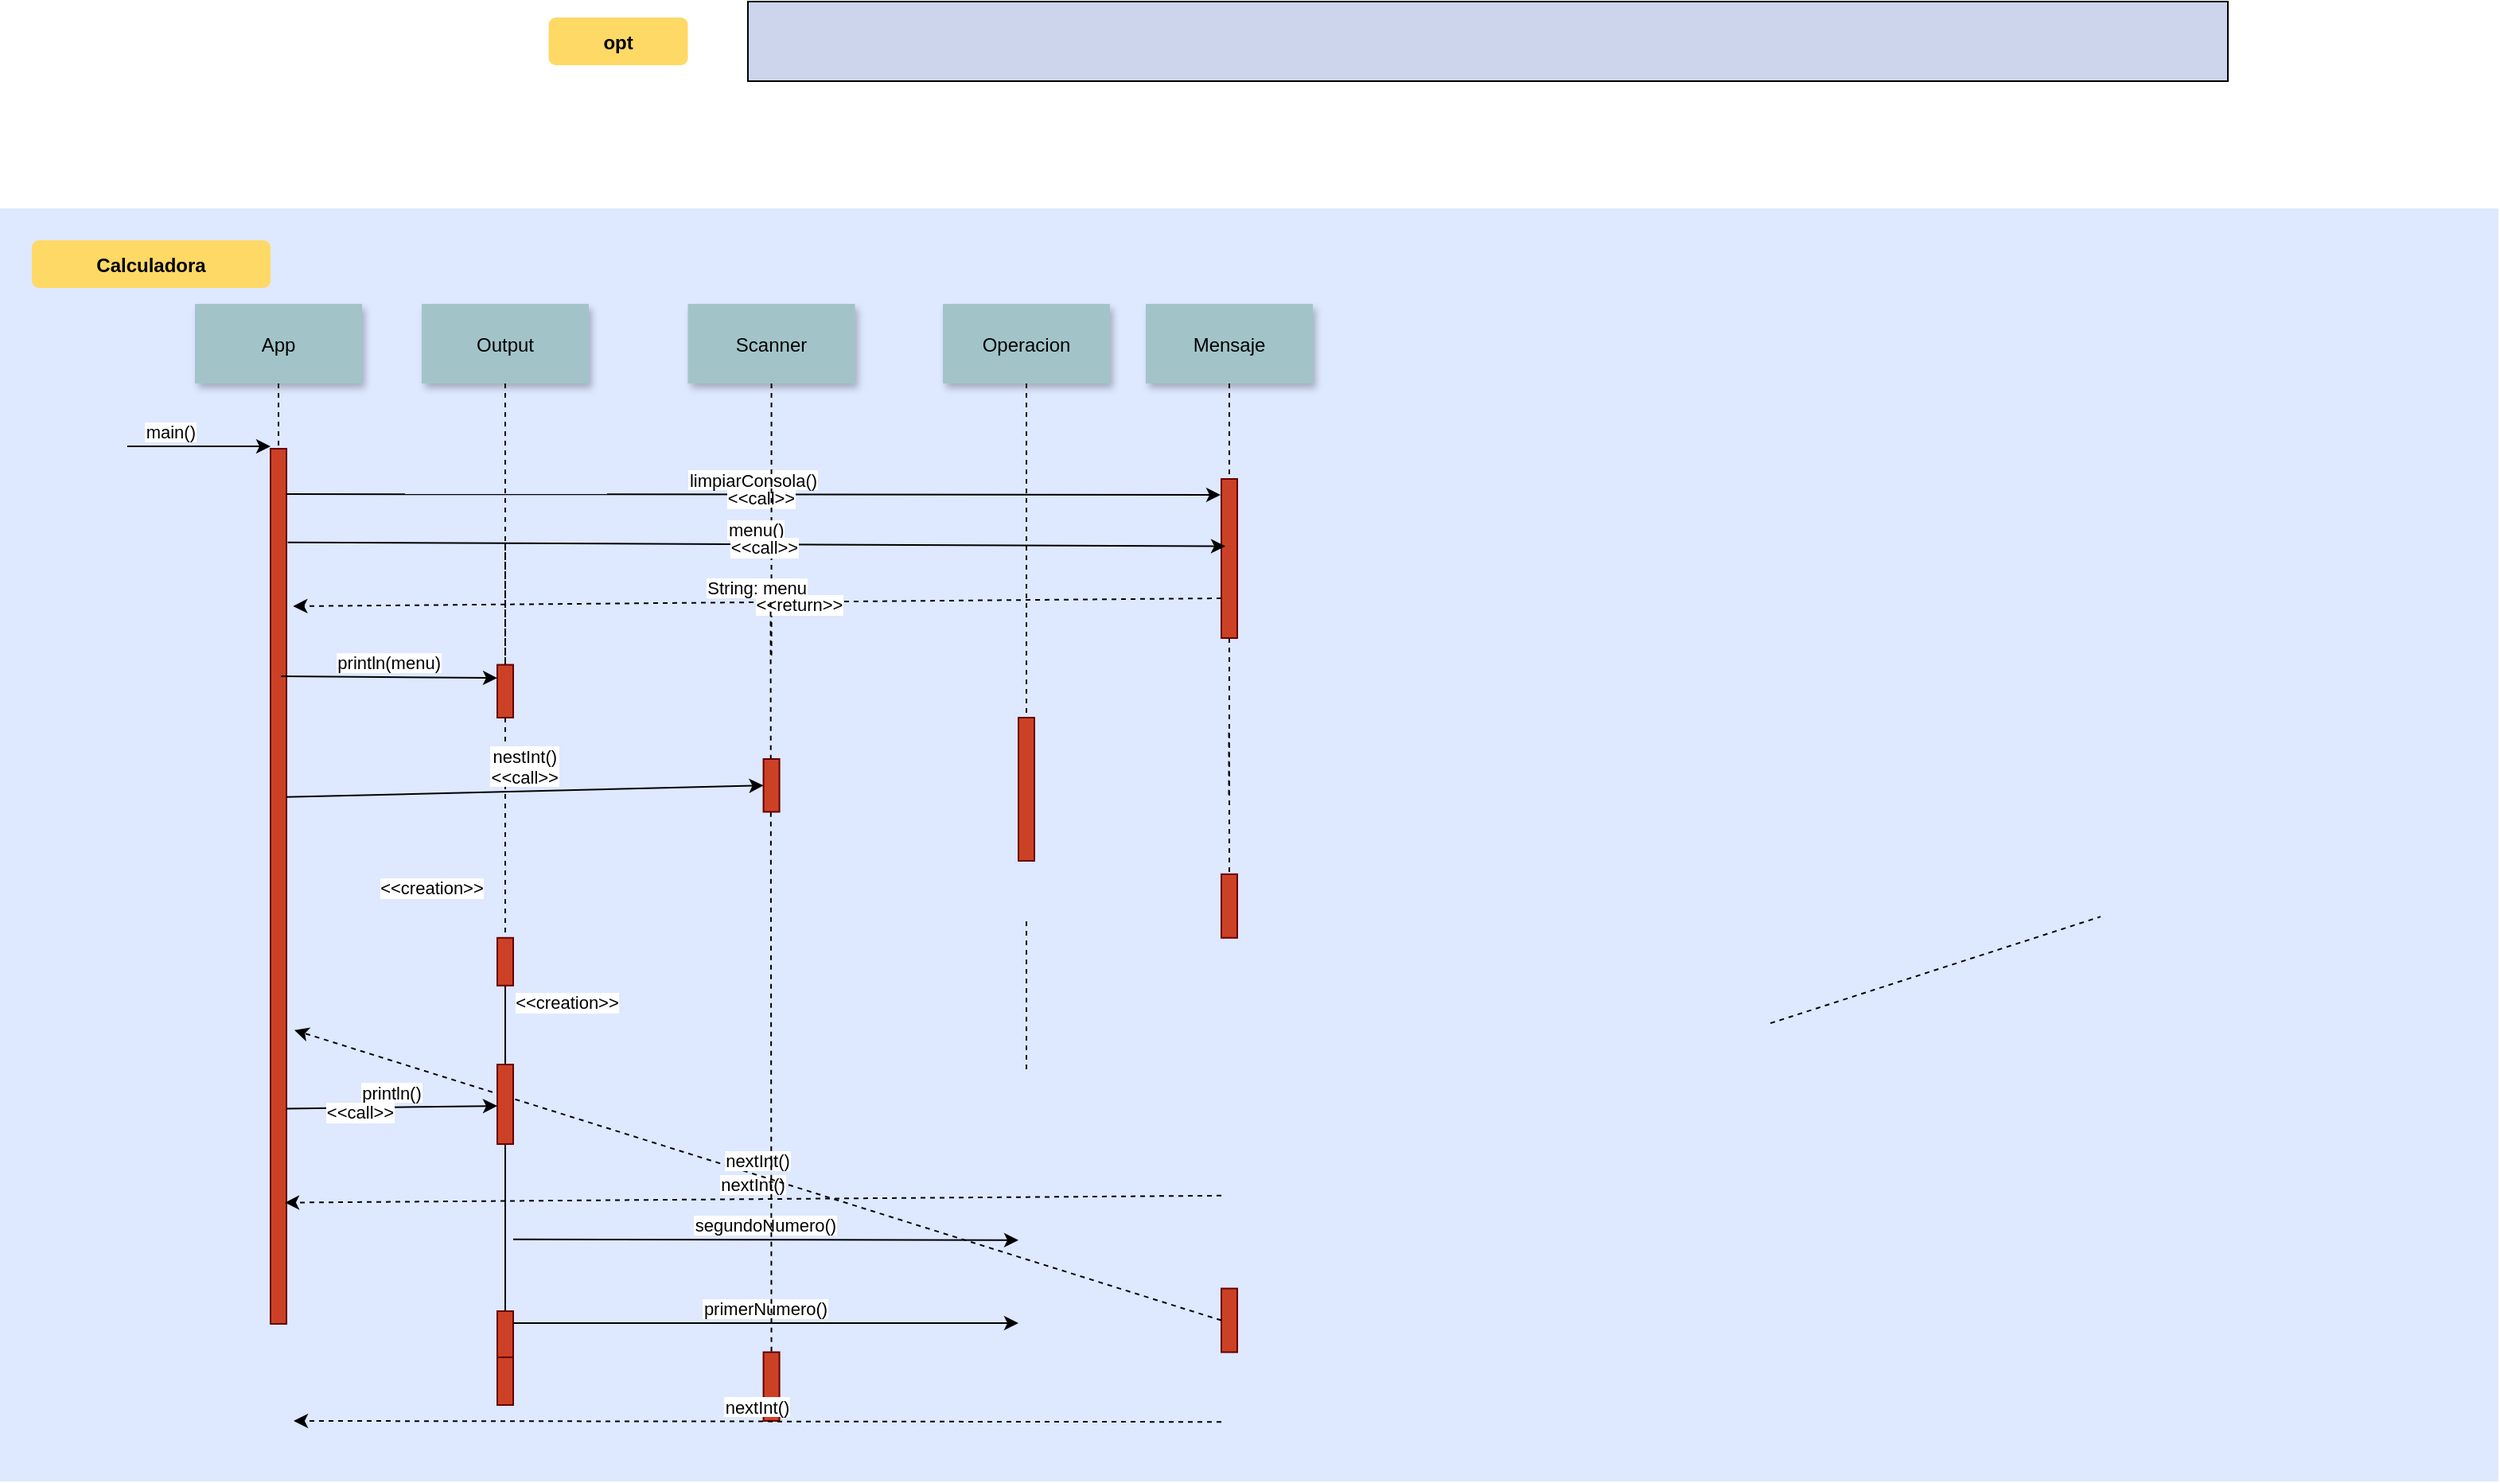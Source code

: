 <mxfile version="26.0.13">
  <diagram name="Page-1" id="9361dd3d-8414-5efd-6122-117bd74ce7a7">
    <mxGraphModel dx="1314" dy="1104" grid="1" gridSize="10" guides="1" tooltips="1" connect="1" arrows="1" fold="1" page="0" pageScale="1.5" pageWidth="826" pageHeight="1169" background="none" math="0" shadow="0">
      <root>
        <mxCell id="0" />
        <mxCell id="1" parent="0" />
        <mxCell id="69" value="" style="fillColor=#DEE8FF;strokeColor=none" parent="1" vertex="1">
          <mxGeometry x="30" width="1570" height="800" as="geometry" />
        </mxCell>
        <mxCell id="2" value="" style="fillColor=#CC4125;strokeColor=#660000" parent="1" vertex="1">
          <mxGeometry x="200" y="151" width="10" height="550" as="geometry" />
        </mxCell>
        <mxCell id="3" value="main()" style="edgeStyle=none;verticalLabelPosition=top;verticalAlign=bottom;labelPosition=left;align=right" parent="1" edge="1">
          <mxGeometry x="110" y="49.5" width="100" height="100" as="geometry">
            <mxPoint x="110" y="149.5" as="sourcePoint" />
            <mxPoint x="200" y="149.5" as="targetPoint" />
          </mxGeometry>
        </mxCell>
        <mxCell id="4" value="App" style="shadow=1;fillColor=#A2C4C9;strokeColor=none" parent="1" vertex="1">
          <mxGeometry x="152.5" y="60" width="105" height="50" as="geometry" />
        </mxCell>
        <mxCell id="7" value="Output" style="shadow=1;fillColor=#A2C4C9;strokeColor=none" parent="1" vertex="1">
          <mxGeometry x="295" y="60" width="105" height="50" as="geometry" />
        </mxCell>
        <mxCell id="8" value="" style="edgeStyle=none;endArrow=none;dashed=1;entryX=0.5;entryY=0;entryDx=0;entryDy=0;" parent="1" source="7" target="nOQOdpk6O1ULobtWmWV5-85" edge="1">
          <mxGeometry x="272.335" y="165" width="100" height="100" as="geometry">
            <mxPoint x="347.259" y="110" as="sourcePoint" />
            <mxPoint x="347.5" y="180" as="targetPoint" />
          </mxGeometry>
        </mxCell>
        <mxCell id="9" value="limpiarConsola()" style="edgeStyle=none;verticalLabelPosition=top;verticalAlign=bottom;" parent="1" edge="1">
          <mxGeometry width="100" height="100" as="geometry">
            <mxPoint x="210" y="179.5" as="sourcePoint" />
            <mxPoint x="797" y="180" as="targetPoint" />
            <mxPoint as="offset" />
          </mxGeometry>
        </mxCell>
        <mxCell id="nOQOdpk6O1ULobtWmWV5-76" value="&amp;lt;&amp;lt;call&amp;gt;&amp;gt;" style="edgeLabel;html=1;align=center;verticalAlign=middle;resizable=0;points=[];" vertex="1" connectable="0" parent="9">
          <mxGeometry relative="1" as="geometry">
            <mxPoint x="4" y="2" as="offset" />
          </mxGeometry>
        </mxCell>
        <mxCell id="15" value="Scanner" style="shadow=1;fillColor=#A2C4C9;strokeColor=none" parent="1" vertex="1">
          <mxGeometry x="462.284" y="60.0" width="105" height="50" as="geometry" />
        </mxCell>
        <mxCell id="21" value="" style="fillColor=#CC4125;strokeColor=#660000" parent="1" vertex="1">
          <mxGeometry x="670" y="320" width="10" height="90" as="geometry" />
        </mxCell>
        <mxCell id="22" value="Operacion" style="shadow=1;fillColor=#A2C4C9;strokeColor=none" parent="1" vertex="1">
          <mxGeometry x="622.5" y="60" width="105" height="50" as="geometry" />
        </mxCell>
        <mxCell id="23" value="" style="edgeStyle=none;endArrow=none;dashed=1;fontStyle=1" parent="1" source="22" target="21" edge="1">
          <mxGeometry x="614.488" y="175.0" width="100" height="100" as="geometry">
            <mxPoint x="674.653" y="110" as="sourcePoint" />
            <mxPoint x="674.653" y="260" as="targetPoint" />
          </mxGeometry>
        </mxCell>
        <mxCell id="24" value="Mensaje" style="shadow=1;fillColor=#A2C4C9;strokeColor=none" parent="1" vertex="1">
          <mxGeometry x="750" y="60" width="105" height="50" as="geometry" />
        </mxCell>
        <mxCell id="25" value="" style="edgeStyle=none;endArrow=none;dashed=1" parent="1" source="nOQOdpk6O1ULobtWmWV5-83" target="26" edge="1">
          <mxGeometry x="727.335" y="165" width="100" height="100" as="geometry">
            <mxPoint x="802.259" y="110" as="sourcePoint" />
            <mxPoint x="802.576" y="165" as="targetPoint" />
          </mxGeometry>
        </mxCell>
        <mxCell id="26" value="" style="fillColor=#CC4125;strokeColor=#660000" parent="1" vertex="1">
          <mxGeometry x="797.5" y="418.394" width="10" height="40" as="geometry" />
        </mxCell>
        <mxCell id="33" value="" style="edgeStyle=elbowEdgeStyle;elbow=horizontal;endArrow=none;dashed=1" parent="1" source="4" target="2" edge="1">
          <mxGeometry x="230.0" y="310" width="100" height="100" as="geometry">
            <mxPoint x="230.0" y="410" as="sourcePoint" />
            <mxPoint x="330" y="310" as="targetPoint" />
          </mxGeometry>
        </mxCell>
        <mxCell id="38" value="" style="edgeStyle=elbowEdgeStyle;elbow=horizontal;endArrow=none;dashed=1" parent="1" edge="1">
          <mxGeometry x="932.259" y="240" width="100" height="100" as="geometry">
            <mxPoint x="802.259" y="329.394" as="sourcePoint" />
            <mxPoint x="802.259" y="370" as="targetPoint" />
            <Array as="points">
              <mxPoint x="802.259" y="350" />
            </Array>
          </mxGeometry>
        </mxCell>
        <mxCell id="52" value="" style="edgeStyle=none;endArrow=none;dashed=1" parent="1" source="nOQOdpk6O1ULobtWmWV5-73" edge="1">
          <mxGeometry x="376.571" y="339.697" width="100" height="100" as="geometry">
            <mxPoint x="451.736" y="284.697" as="sourcePoint" />
            <mxPoint x="347.5" y="464.167" as="targetPoint" />
          </mxGeometry>
        </mxCell>
        <mxCell id="56" value="" style="edgeStyle=none;endArrow=none;dashed=1" parent="1" edge="1">
          <mxGeometry x="1204.071" y="380.087" width="100" height="100" as="geometry">
            <mxPoint x="1142.5" y="512.083" as="sourcePoint" />
            <mxPoint x="1350" y="445.087" as="targetPoint" />
          </mxGeometry>
        </mxCell>
        <mxCell id="71" value="Calculadora" style="rounded=1;fontStyle=1;fillColor=#FFD966;strokeColor=none" parent="1" vertex="1">
          <mxGeometry x="50" y="20" width="150" height="30" as="geometry" />
        </mxCell>
        <mxCell id="48SaaVwv8HlT3uRONbZA-89" value="" style="edgeStyle=none;endArrow=none;dashed=1;fontStyle=1;exitX=0.5;exitY=1;exitDx=0;exitDy=0;entryX=0.5;entryY=0.043;entryDx=0;entryDy=0;entryPerimeter=0;" parent="1" source="15" edge="1">
          <mxGeometry x="614.488" y="175.0" width="100" height="100" as="geometry">
            <mxPoint x="514.28" y="130" as="sourcePoint" />
            <mxPoint x="514.78" y="280.86" as="targetPoint" />
          </mxGeometry>
        </mxCell>
        <mxCell id="48SaaVwv8HlT3uRONbZA-100" value="String: menu" style="edgeStyle=none;verticalLabelPosition=top;verticalAlign=bottom;exitX=0;exitY=0.75;exitDx=0;exitDy=0;movable=0;resizable=1;rotatable=1;deletable=1;editable=1;locked=0;connectable=1;dashed=1;entryX=1.417;entryY=0.18;entryDx=0;entryDy=0;entryPerimeter=0;" parent="1" source="nOQOdpk6O1ULobtWmWV5-83" target="2" edge="1">
          <mxGeometry width="100" height="100" as="geometry">
            <mxPoint x="240" y="250" as="sourcePoint" />
            <mxPoint x="556.5" y="252.45" as="targetPoint" />
            <mxPoint as="offset" />
          </mxGeometry>
        </mxCell>
        <mxCell id="nOQOdpk6O1ULobtWmWV5-78" value="&amp;lt;&amp;lt;return&amp;gt;&amp;gt;" style="edgeLabel;html=1;align=center;verticalAlign=middle;resizable=0;points=[];" vertex="1" connectable="0" parent="48SaaVwv8HlT3uRONbZA-100">
          <mxGeometry relative="1" as="geometry">
            <mxPoint x="26" y="1" as="offset" />
          </mxGeometry>
        </mxCell>
        <mxCell id="48SaaVwv8HlT3uRONbZA-101" value="" style="fillColor=#CCD5EB" parent="1" vertex="1">
          <mxGeometry x="500" y="-130" width="930" height="50" as="geometry" />
        </mxCell>
        <mxCell id="48SaaVwv8HlT3uRONbZA-102" value="opt" style="rounded=1;fontStyle=1;fillColor=#FFD966;strokeColor=none" parent="1" vertex="1">
          <mxGeometry x="374.78" y="-120" width="87.5" height="30" as="geometry" />
        </mxCell>
        <mxCell id="48SaaVwv8HlT3uRONbZA-105" value="" style="edgeStyle=none;endArrow=none;dashed=1" parent="1" source="nOQOdpk6O1ULobtWmWV5-92" target="48SaaVwv8HlT3uRONbZA-104" edge="1">
          <mxGeometry x="376.571" y="339.697" width="100" height="100" as="geometry">
            <mxPoint x="347.5" y="210" as="sourcePoint" />
            <mxPoint x="347" y="464" as="targetPoint" />
          </mxGeometry>
        </mxCell>
        <mxCell id="48SaaVwv8HlT3uRONbZA-104" value="" style="fillColor=#CC4125;strokeColor=#660000" parent="1" vertex="1">
          <mxGeometry x="342.5" y="693" width="10" height="30" as="geometry" />
        </mxCell>
        <mxCell id="48SaaVwv8HlT3uRONbZA-126" value="primerNumero()" style="edgeStyle=none;verticalLabelPosition=top;verticalAlign=bottom;exitX=1;exitY=0.25;exitDx=0;exitDy=0;movable=1;resizable=1;rotatable=1;deletable=1;editable=1;locked=0;connectable=1;entryX=0;entryY=0.75;entryDx=0;entryDy=0;" parent="1" source="48SaaVwv8HlT3uRONbZA-104" edge="1">
          <mxGeometry width="100" height="100" as="geometry">
            <mxPoint x="567.28" y="680" as="sourcePoint" />
            <mxPoint x="670" y="700.5" as="targetPoint" />
            <mxPoint as="offset" />
          </mxGeometry>
        </mxCell>
        <mxCell id="48SaaVwv8HlT3uRONbZA-127" value="nextInt()" style="edgeStyle=none;verticalLabelPosition=top;verticalAlign=bottom;entryX=0.9;entryY=0.296;entryDx=0;entryDy=0;entryPerimeter=0;exitX=0;exitY=0.5;exitDx=0;exitDy=0;dashed=1;" parent="1" edge="1">
          <mxGeometry width="100" height="100" as="geometry">
            <mxPoint x="797.5" y="620.394" as="sourcePoint" />
            <mxPoint x="209" y="624.8" as="targetPoint" />
            <mxPoint as="offset" />
          </mxGeometry>
        </mxCell>
        <mxCell id="48SaaVwv8HlT3uRONbZA-128" value="" style="fillColor=#CC4125;strokeColor=#660000" parent="1" vertex="1">
          <mxGeometry x="797.5" y="678.784" width="10" height="40" as="geometry" />
        </mxCell>
        <mxCell id="48SaaVwv8HlT3uRONbZA-129" value="" style="fillColor=#CC4125;strokeColor=#660000" parent="1" vertex="1">
          <mxGeometry x="342.5" y="458.39" width="10" height="30" as="geometry" />
        </mxCell>
        <mxCell id="48SaaVwv8HlT3uRONbZA-130" value="segundoNumero()" style="edgeStyle=none;verticalLabelPosition=top;verticalAlign=bottom;exitX=1;exitY=0.25;exitDx=0;exitDy=0;movable=1;resizable=1;rotatable=1;deletable=1;editable=1;locked=0;connectable=1;entryX=0;entryY=0.75;entryDx=0;entryDy=0;" parent="1" edge="1">
          <mxGeometry width="100" height="100" as="geometry">
            <mxPoint x="352.5" y="647.89" as="sourcePoint" />
            <mxPoint x="670" y="648.39" as="targetPoint" />
            <mxPoint as="offset" />
          </mxGeometry>
        </mxCell>
        <mxCell id="48SaaVwv8HlT3uRONbZA-131" value="nextInt()" style="edgeStyle=none;verticalLabelPosition=top;verticalAlign=bottom;entryX=1.482;entryY=0.929;entryDx=0;entryDy=0;entryPerimeter=0;exitX=0;exitY=0.5;exitDx=0;exitDy=0;dashed=1;" parent="1" source="48SaaVwv8HlT3uRONbZA-128" edge="1">
          <mxGeometry width="100" height="100" as="geometry">
            <mxPoint x="363.5" y="608.94" as="sourcePoint" />
            <mxPoint x="215" y="516.39" as="targetPoint" />
            <mxPoint as="offset" />
          </mxGeometry>
        </mxCell>
        <mxCell id="48SaaVwv8HlT3uRONbZA-134" value="" style="edgeStyle=none;endArrow=none;dashed=1;fontStyle=1;exitX=0.5;exitY=1;exitDx=0;exitDy=0;entryX=0.5;entryY=0;entryDx=0;entryDy=0;" parent="1" edge="1">
          <mxGeometry x="614.488" y="175.0" width="100" height="100" as="geometry">
            <mxPoint x="675" y="541" as="sourcePoint" />
            <mxPoint x="675" y="447.78" as="targetPoint" />
          </mxGeometry>
        </mxCell>
        <mxCell id="48SaaVwv8HlT3uRONbZA-135" value="" style="edgeStyle=none;endArrow=none;dashed=1;fontStyle=1;exitX=0.5;exitY=1;exitDx=0;exitDy=0;entryX=0.5;entryY=0;entryDx=0;entryDy=0;" parent="1" edge="1" target="nOQOdpk6O1ULobtWmWV5-72">
          <mxGeometry x="614.488" y="175.0" width="100" height="100" as="geometry">
            <mxPoint x="514.26" y="247.39" as="sourcePoint" />
            <mxPoint x="514.26" y="358.39" as="targetPoint" />
          </mxGeometry>
        </mxCell>
        <mxCell id="nOQOdpk6O1ULobtWmWV5-72" value="" style="fillColor=#CC4125;strokeColor=#660000" vertex="1" parent="1">
          <mxGeometry x="509.78" y="718.78" width="10" height="43.22" as="geometry" />
        </mxCell>
        <mxCell id="nOQOdpk6O1ULobtWmWV5-74" value="" style="edgeStyle=none;endArrow=none;dashed=1" edge="1" parent="1" source="48SaaVwv8HlT3uRONbZA-104" target="nOQOdpk6O1ULobtWmWV5-73">
          <mxGeometry x="376.571" y="339.697" width="100" height="100" as="geometry">
            <mxPoint x="348" y="410" as="sourcePoint" />
            <mxPoint x="347.5" y="594.167" as="targetPoint" />
          </mxGeometry>
        </mxCell>
        <mxCell id="nOQOdpk6O1ULobtWmWV5-73" value="" style="fillColor=#CC4125;strokeColor=#660000" vertex="1" parent="1">
          <mxGeometry x="342.5" y="722" width="10" height="30" as="geometry" />
        </mxCell>
        <mxCell id="nOQOdpk6O1ULobtWmWV5-75" value="nextInt()" style="edgeStyle=none;verticalLabelPosition=top;verticalAlign=bottom;entryX=1.482;entryY=0.929;entryDx=0;entryDy=0;entryPerimeter=0;exitX=0;exitY=0.5;exitDx=0;exitDy=0;dashed=1;" edge="1" parent="1">
          <mxGeometry width="100" height="100" as="geometry">
            <mxPoint x="797.5" y="762.61" as="sourcePoint" />
            <mxPoint x="214.5" y="762" as="targetPoint" />
            <mxPoint as="offset" />
          </mxGeometry>
        </mxCell>
        <mxCell id="nOQOdpk6O1ULobtWmWV5-79" value="println()" style="edgeStyle=none;verticalLabelPosition=top;verticalAlign=bottom;entryX=0;entryY=0.5;entryDx=0;entryDy=0;exitX=1;exitY=0.085;exitDx=0;exitDy=0;exitPerimeter=0;" edge="1" parent="1">
          <mxGeometry width="100" height="100" as="geometry">
            <mxPoint x="210" y="565.75" as="sourcePoint" />
            <mxPoint x="342.5" y="564" as="targetPoint" />
            <mxPoint as="offset" />
          </mxGeometry>
        </mxCell>
        <mxCell id="nOQOdpk6O1ULobtWmWV5-80" value="&amp;lt;&amp;lt;call&amp;gt;&amp;gt;" style="edgeLabel;html=1;align=center;verticalAlign=middle;resizable=0;points=[];" vertex="1" connectable="0" parent="nOQOdpk6O1ULobtWmWV5-79">
          <mxGeometry relative="1" as="geometry">
            <mxPoint x="-21" y="3" as="offset" />
          </mxGeometry>
        </mxCell>
        <mxCell id="nOQOdpk6O1ULobtWmWV5-84" value="" style="edgeStyle=none;endArrow=none;dashed=1" edge="1" parent="1" source="24" target="nOQOdpk6O1ULobtWmWV5-83">
          <mxGeometry x="727.335" y="165" width="100" height="100" as="geometry">
            <mxPoint x="803" y="110" as="sourcePoint" />
            <mxPoint x="803" y="418" as="targetPoint" />
          </mxGeometry>
        </mxCell>
        <mxCell id="nOQOdpk6O1ULobtWmWV5-83" value="" style="fillColor=#CC4125;strokeColor=#660000" vertex="1" parent="1">
          <mxGeometry x="797.5" y="170" width="10" height="100" as="geometry" />
        </mxCell>
        <mxCell id="nOQOdpk6O1ULobtWmWV5-85" value="" style="fillColor=#CC4125;strokeColor=#660000" vertex="1" parent="1">
          <mxGeometry x="342.5" y="538" width="10" height="50" as="geometry" />
        </mxCell>
        <mxCell id="nOQOdpk6O1ULobtWmWV5-87" value="menu()" style="edgeStyle=none;verticalLabelPosition=top;verticalAlign=bottom;entryX=0.25;entryY=0.423;entryDx=0;entryDy=0;exitX=1.083;exitY=0.107;exitDx=0;exitDy=0;exitPerimeter=0;entryPerimeter=0;" edge="1" parent="1" source="2" target="nOQOdpk6O1ULobtWmWV5-83">
          <mxGeometry width="100" height="100" as="geometry">
            <mxPoint x="220" y="189.5" as="sourcePoint" />
            <mxPoint x="670" y="203" as="targetPoint" />
            <mxPoint as="offset" />
          </mxGeometry>
        </mxCell>
        <mxCell id="nOQOdpk6O1ULobtWmWV5-88" value="&amp;lt;&amp;lt;call&amp;gt;&amp;gt;" style="edgeLabel;html=1;align=center;verticalAlign=middle;resizable=0;points=[];" vertex="1" connectable="0" parent="nOQOdpk6O1ULobtWmWV5-87">
          <mxGeometry relative="1" as="geometry">
            <mxPoint x="4" y="2" as="offset" />
          </mxGeometry>
        </mxCell>
        <mxCell id="nOQOdpk6O1ULobtWmWV5-89" value="println(menu)" style="edgeStyle=none;verticalLabelPosition=top;verticalAlign=bottom;entryX=0;entryY=0.25;entryDx=0;entryDy=0;exitX=0.667;exitY=0.26;exitDx=0;exitDy=0;movable=0;resizable=1;rotatable=1;deletable=1;editable=1;locked=0;connectable=1;exitPerimeter=0;" edge="1" parent="1" source="2" target="nOQOdpk6O1ULobtWmWV5-92">
          <mxGeometry width="100" height="100" as="geometry">
            <mxPoint x="220" y="298" as="sourcePoint" />
            <mxPoint x="520" y="360" as="targetPoint" />
            <mxPoint as="offset" />
          </mxGeometry>
        </mxCell>
        <mxCell id="nOQOdpk6O1ULobtWmWV5-90" value="&amp;lt;&amp;lt;creation&amp;gt;&amp;gt;" style="edgeLabel;html=1;align=center;verticalAlign=middle;resizable=0;points=[];" vertex="1" connectable="0" parent="nOQOdpk6O1ULobtWmWV5-89">
          <mxGeometry relative="1" as="geometry">
            <mxPoint x="26" y="132" as="offset" />
          </mxGeometry>
        </mxCell>
        <mxCell id="nOQOdpk6O1ULobtWmWV5-93" value="" style="edgeStyle=none;endArrow=none;dashed=1" edge="1" parent="1" target="nOQOdpk6O1ULobtWmWV5-92">
          <mxGeometry x="376.571" y="339.697" width="100" height="100" as="geometry">
            <mxPoint x="347.5" y="210" as="sourcePoint" />
            <mxPoint x="348" y="511" as="targetPoint" />
          </mxGeometry>
        </mxCell>
        <mxCell id="nOQOdpk6O1ULobtWmWV5-92" value="" style="fillColor=#CC4125;strokeColor=#660000" vertex="1" parent="1">
          <mxGeometry x="342.5" y="286.78" width="10" height="33.22" as="geometry" />
        </mxCell>
        <mxCell id="nOQOdpk6O1ULobtWmWV5-94" value="" style="fillColor=#CC4125;strokeColor=#660000" vertex="1" parent="1">
          <mxGeometry x="509.78" y="346" width="10" height="33.22" as="geometry" />
        </mxCell>
        <mxCell id="nOQOdpk6O1ULobtWmWV5-95" value="nestInt()&#xa;&lt;&lt;call&gt;&gt;" style="edgeStyle=none;verticalLabelPosition=top;verticalAlign=bottom;entryX=0;entryY=0.5;entryDx=0;entryDy=0;exitX=1;exitY=0.398;exitDx=0;exitDy=0;movable=0;resizable=1;rotatable=1;deletable=1;editable=1;locked=0;connectable=1;exitPerimeter=0;" edge="1" parent="1" source="2" target="nOQOdpk6O1ULobtWmWV5-94">
          <mxGeometry width="100" height="100" as="geometry">
            <mxPoint x="217" y="304" as="sourcePoint" />
            <mxPoint x="353" y="305" as="targetPoint" />
            <mxPoint as="offset" />
          </mxGeometry>
        </mxCell>
        <mxCell id="nOQOdpk6O1ULobtWmWV5-96" value="&amp;lt;&amp;lt;creation&amp;gt;&amp;gt;" style="edgeLabel;html=1;align=center;verticalAlign=middle;resizable=0;points=[];" vertex="1" connectable="0" parent="nOQOdpk6O1ULobtWmWV5-95">
          <mxGeometry relative="1" as="geometry">
            <mxPoint x="26" y="132" as="offset" />
          </mxGeometry>
        </mxCell>
      </root>
    </mxGraphModel>
  </diagram>
</mxfile>

